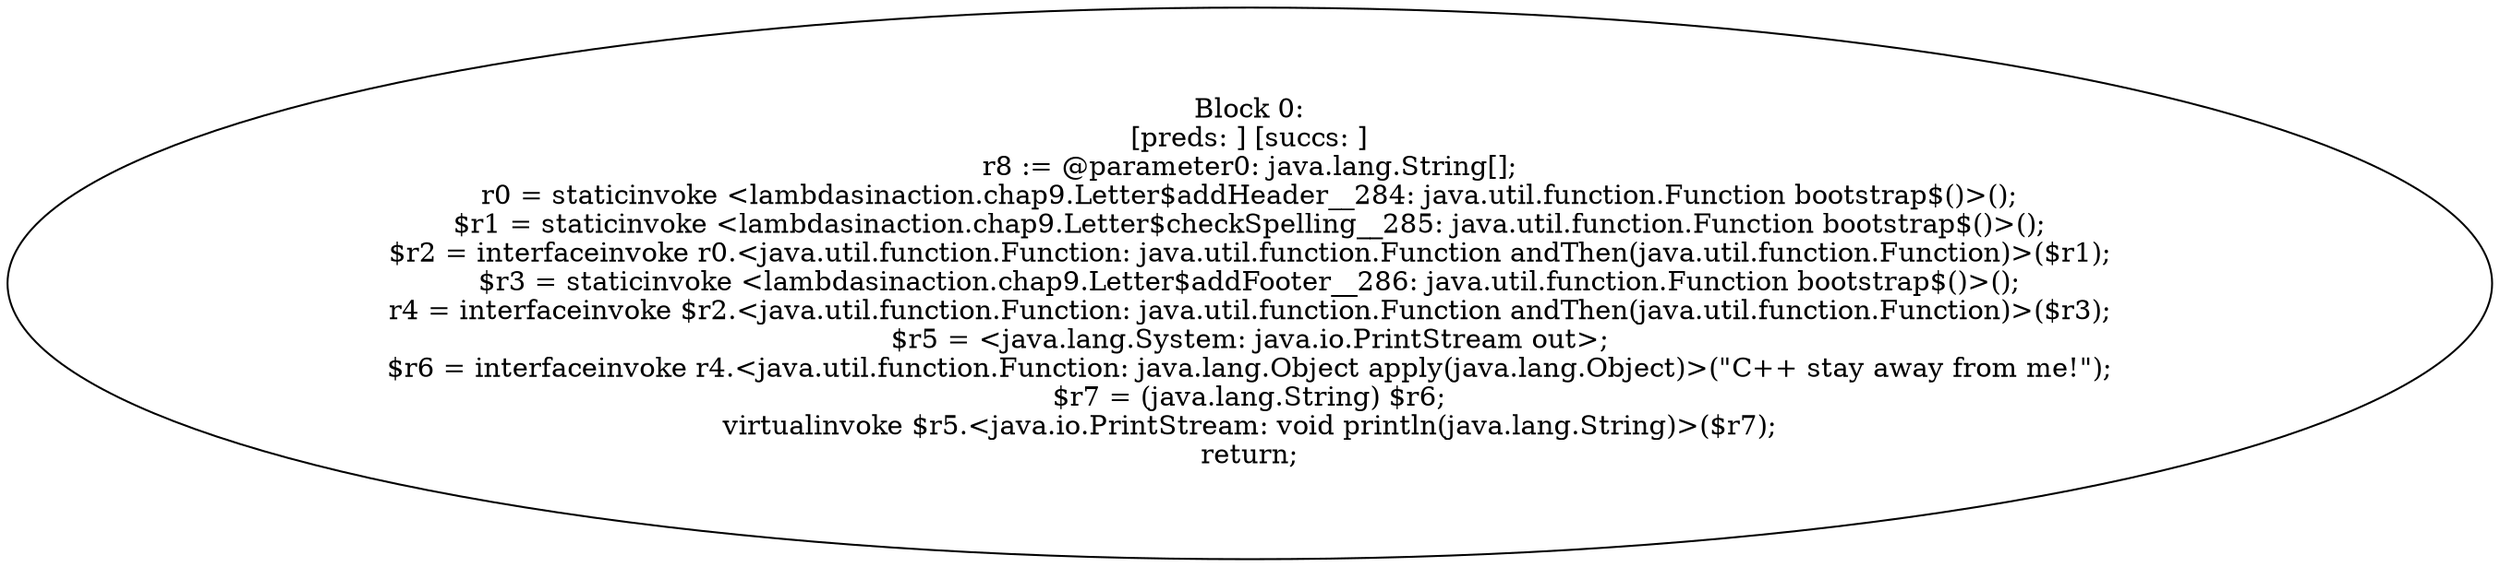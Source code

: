 digraph "unitGraph" {
    "Block 0:
[preds: ] [succs: ]
r8 := @parameter0: java.lang.String[];
r0 = staticinvoke <lambdasinaction.chap9.Letter$addHeader__284: java.util.function.Function bootstrap$()>();
$r1 = staticinvoke <lambdasinaction.chap9.Letter$checkSpelling__285: java.util.function.Function bootstrap$()>();
$r2 = interfaceinvoke r0.<java.util.function.Function: java.util.function.Function andThen(java.util.function.Function)>($r1);
$r3 = staticinvoke <lambdasinaction.chap9.Letter$addFooter__286: java.util.function.Function bootstrap$()>();
r4 = interfaceinvoke $r2.<java.util.function.Function: java.util.function.Function andThen(java.util.function.Function)>($r3);
$r5 = <java.lang.System: java.io.PrintStream out>;
$r6 = interfaceinvoke r4.<java.util.function.Function: java.lang.Object apply(java.lang.Object)>(\"C++ stay away from me!\");
$r7 = (java.lang.String) $r6;
virtualinvoke $r5.<java.io.PrintStream: void println(java.lang.String)>($r7);
return;
"
}
